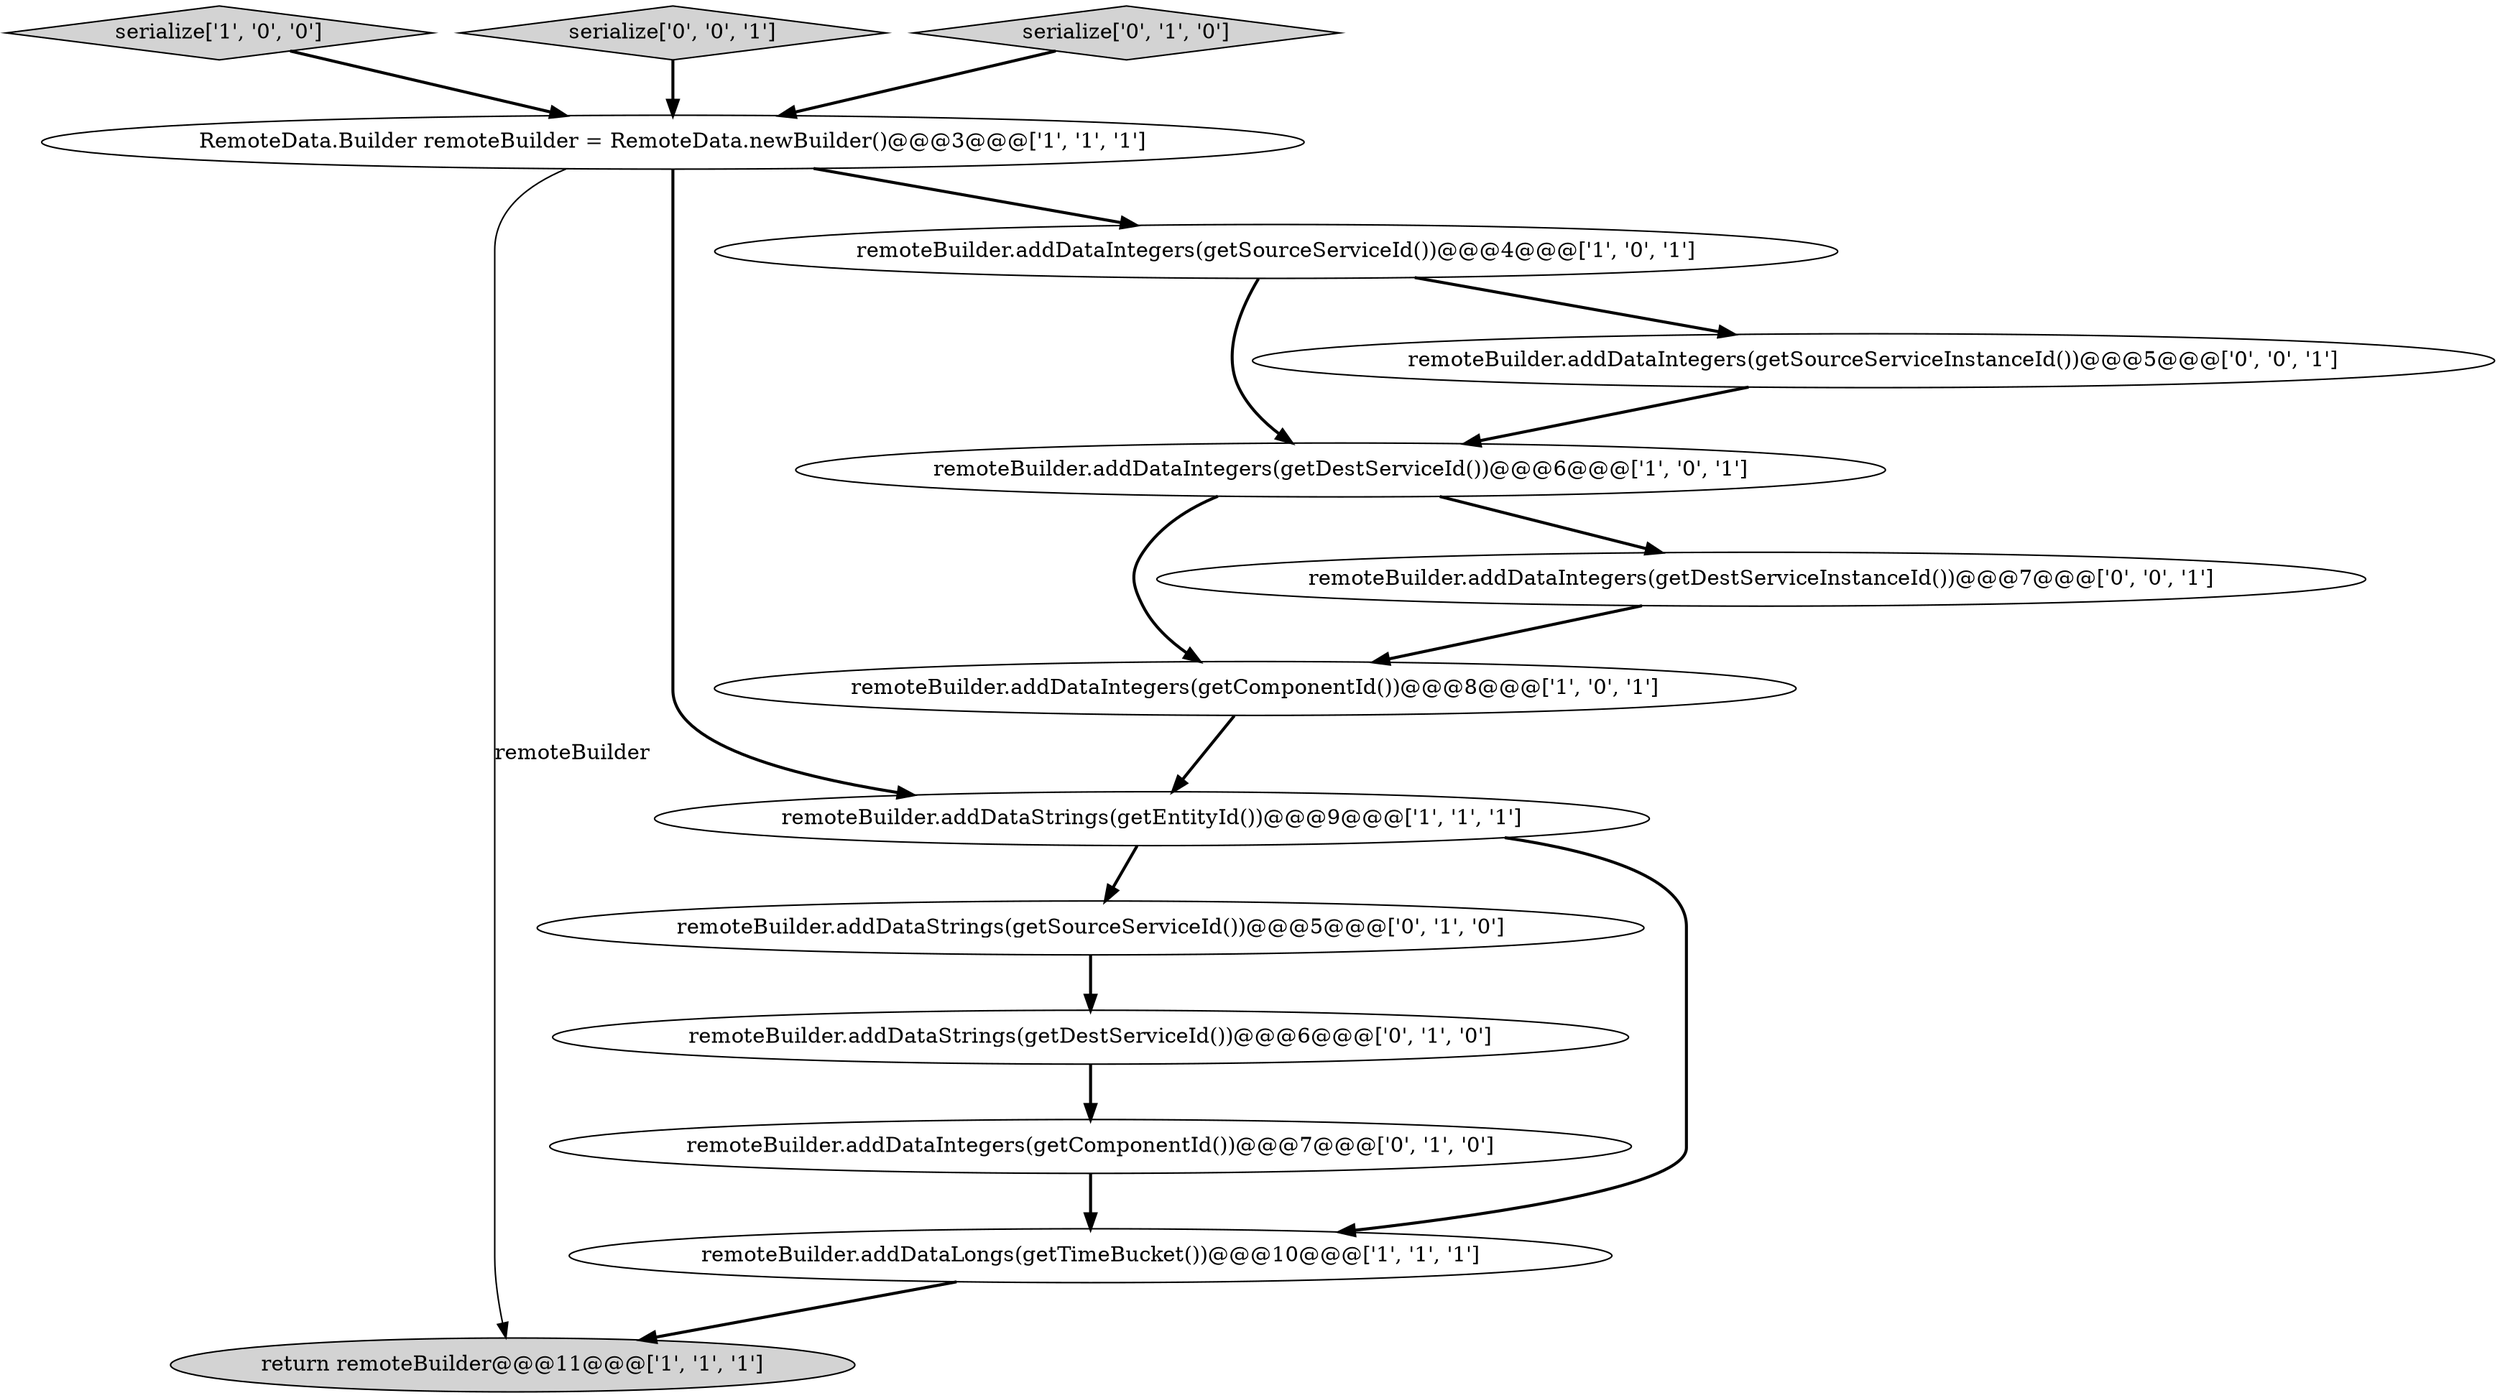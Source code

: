 digraph {
2 [style = filled, label = "remoteBuilder.addDataIntegers(getComponentId())@@@8@@@['1', '0', '1']", fillcolor = white, shape = ellipse image = "AAA0AAABBB1BBB"];
11 [style = filled, label = "remoteBuilder.addDataStrings(getDestServiceId())@@@6@@@['0', '1', '0']", fillcolor = white, shape = ellipse image = "AAA1AAABBB2BBB"];
4 [style = filled, label = "return remoteBuilder@@@11@@@['1', '1', '1']", fillcolor = lightgray, shape = ellipse image = "AAA0AAABBB1BBB"];
10 [style = filled, label = "remoteBuilder.addDataIntegers(getComponentId())@@@7@@@['0', '1', '0']", fillcolor = white, shape = ellipse image = "AAA1AAABBB2BBB"];
5 [style = filled, label = "remoteBuilder.addDataIntegers(getDestServiceId())@@@6@@@['1', '0', '1']", fillcolor = white, shape = ellipse image = "AAA0AAABBB1BBB"];
8 [style = filled, label = "remoteBuilder.addDataStrings(getSourceServiceId())@@@5@@@['0', '1', '0']", fillcolor = white, shape = ellipse image = "AAA1AAABBB2BBB"];
0 [style = filled, label = "remoteBuilder.addDataStrings(getEntityId())@@@9@@@['1', '1', '1']", fillcolor = white, shape = ellipse image = "AAA0AAABBB1BBB"];
1 [style = filled, label = "serialize['1', '0', '0']", fillcolor = lightgray, shape = diamond image = "AAA0AAABBB1BBB"];
6 [style = filled, label = "remoteBuilder.addDataLongs(getTimeBucket())@@@10@@@['1', '1', '1']", fillcolor = white, shape = ellipse image = "AAA0AAABBB1BBB"];
12 [style = filled, label = "remoteBuilder.addDataIntegers(getDestServiceInstanceId())@@@7@@@['0', '0', '1']", fillcolor = white, shape = ellipse image = "AAA0AAABBB3BBB"];
14 [style = filled, label = "serialize['0', '0', '1']", fillcolor = lightgray, shape = diamond image = "AAA0AAABBB3BBB"];
3 [style = filled, label = "RemoteData.Builder remoteBuilder = RemoteData.newBuilder()@@@3@@@['1', '1', '1']", fillcolor = white, shape = ellipse image = "AAA0AAABBB1BBB"];
9 [style = filled, label = "serialize['0', '1', '0']", fillcolor = lightgray, shape = diamond image = "AAA0AAABBB2BBB"];
13 [style = filled, label = "remoteBuilder.addDataIntegers(getSourceServiceInstanceId())@@@5@@@['0', '0', '1']", fillcolor = white, shape = ellipse image = "AAA0AAABBB3BBB"];
7 [style = filled, label = "remoteBuilder.addDataIntegers(getSourceServiceId())@@@4@@@['1', '0', '1']", fillcolor = white, shape = ellipse image = "AAA0AAABBB1BBB"];
7->5 [style = bold, label=""];
5->2 [style = bold, label=""];
0->6 [style = bold, label=""];
8->11 [style = bold, label=""];
9->3 [style = bold, label=""];
2->0 [style = bold, label=""];
5->12 [style = bold, label=""];
1->3 [style = bold, label=""];
11->10 [style = bold, label=""];
0->8 [style = bold, label=""];
14->3 [style = bold, label=""];
6->4 [style = bold, label=""];
10->6 [style = bold, label=""];
3->0 [style = bold, label=""];
3->4 [style = solid, label="remoteBuilder"];
3->7 [style = bold, label=""];
12->2 [style = bold, label=""];
13->5 [style = bold, label=""];
7->13 [style = bold, label=""];
}
